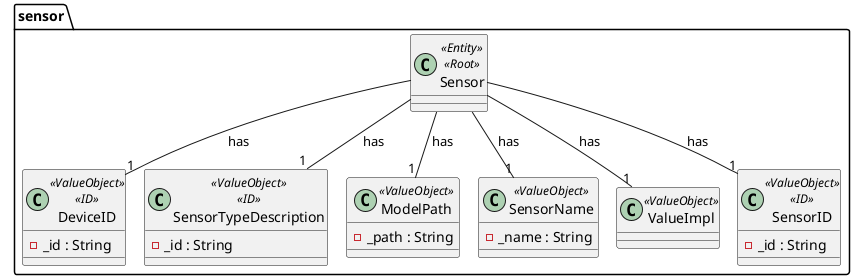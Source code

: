 @startuml
'https://plantuml.com/class-diagram
!pragma layout smetana

package sensor {
    class Sensor <<Entity>> <<Root>> {
    }
    class DeviceID <<ValueObject>> <<ID>> {
        - _id : String
    }

    class SensorTypeDescription <<ValueObject>> <<ID>> {
        - _id : String
    }
    class ModelPath <<ValueObject>> {
        - _path : String
    }

    class SensorName <<ValueObject>> {
        - _name : String
    }

    class ValueImpl <<ValueObject>>{
    }

    class SensorID <<ValueObject>> <<ID>> {
        - _id : String
    }
}

Sensor  -- "1" SensorTypeDescription : has
Sensor  -- "1" ModelPath : has
Sensor  -- "1" ValueImpl : has
Sensor  -- "1" DeviceID : has
Sensor  -- "1" SensorName : has
Sensor  -- "1" SensorID : has

@enduml